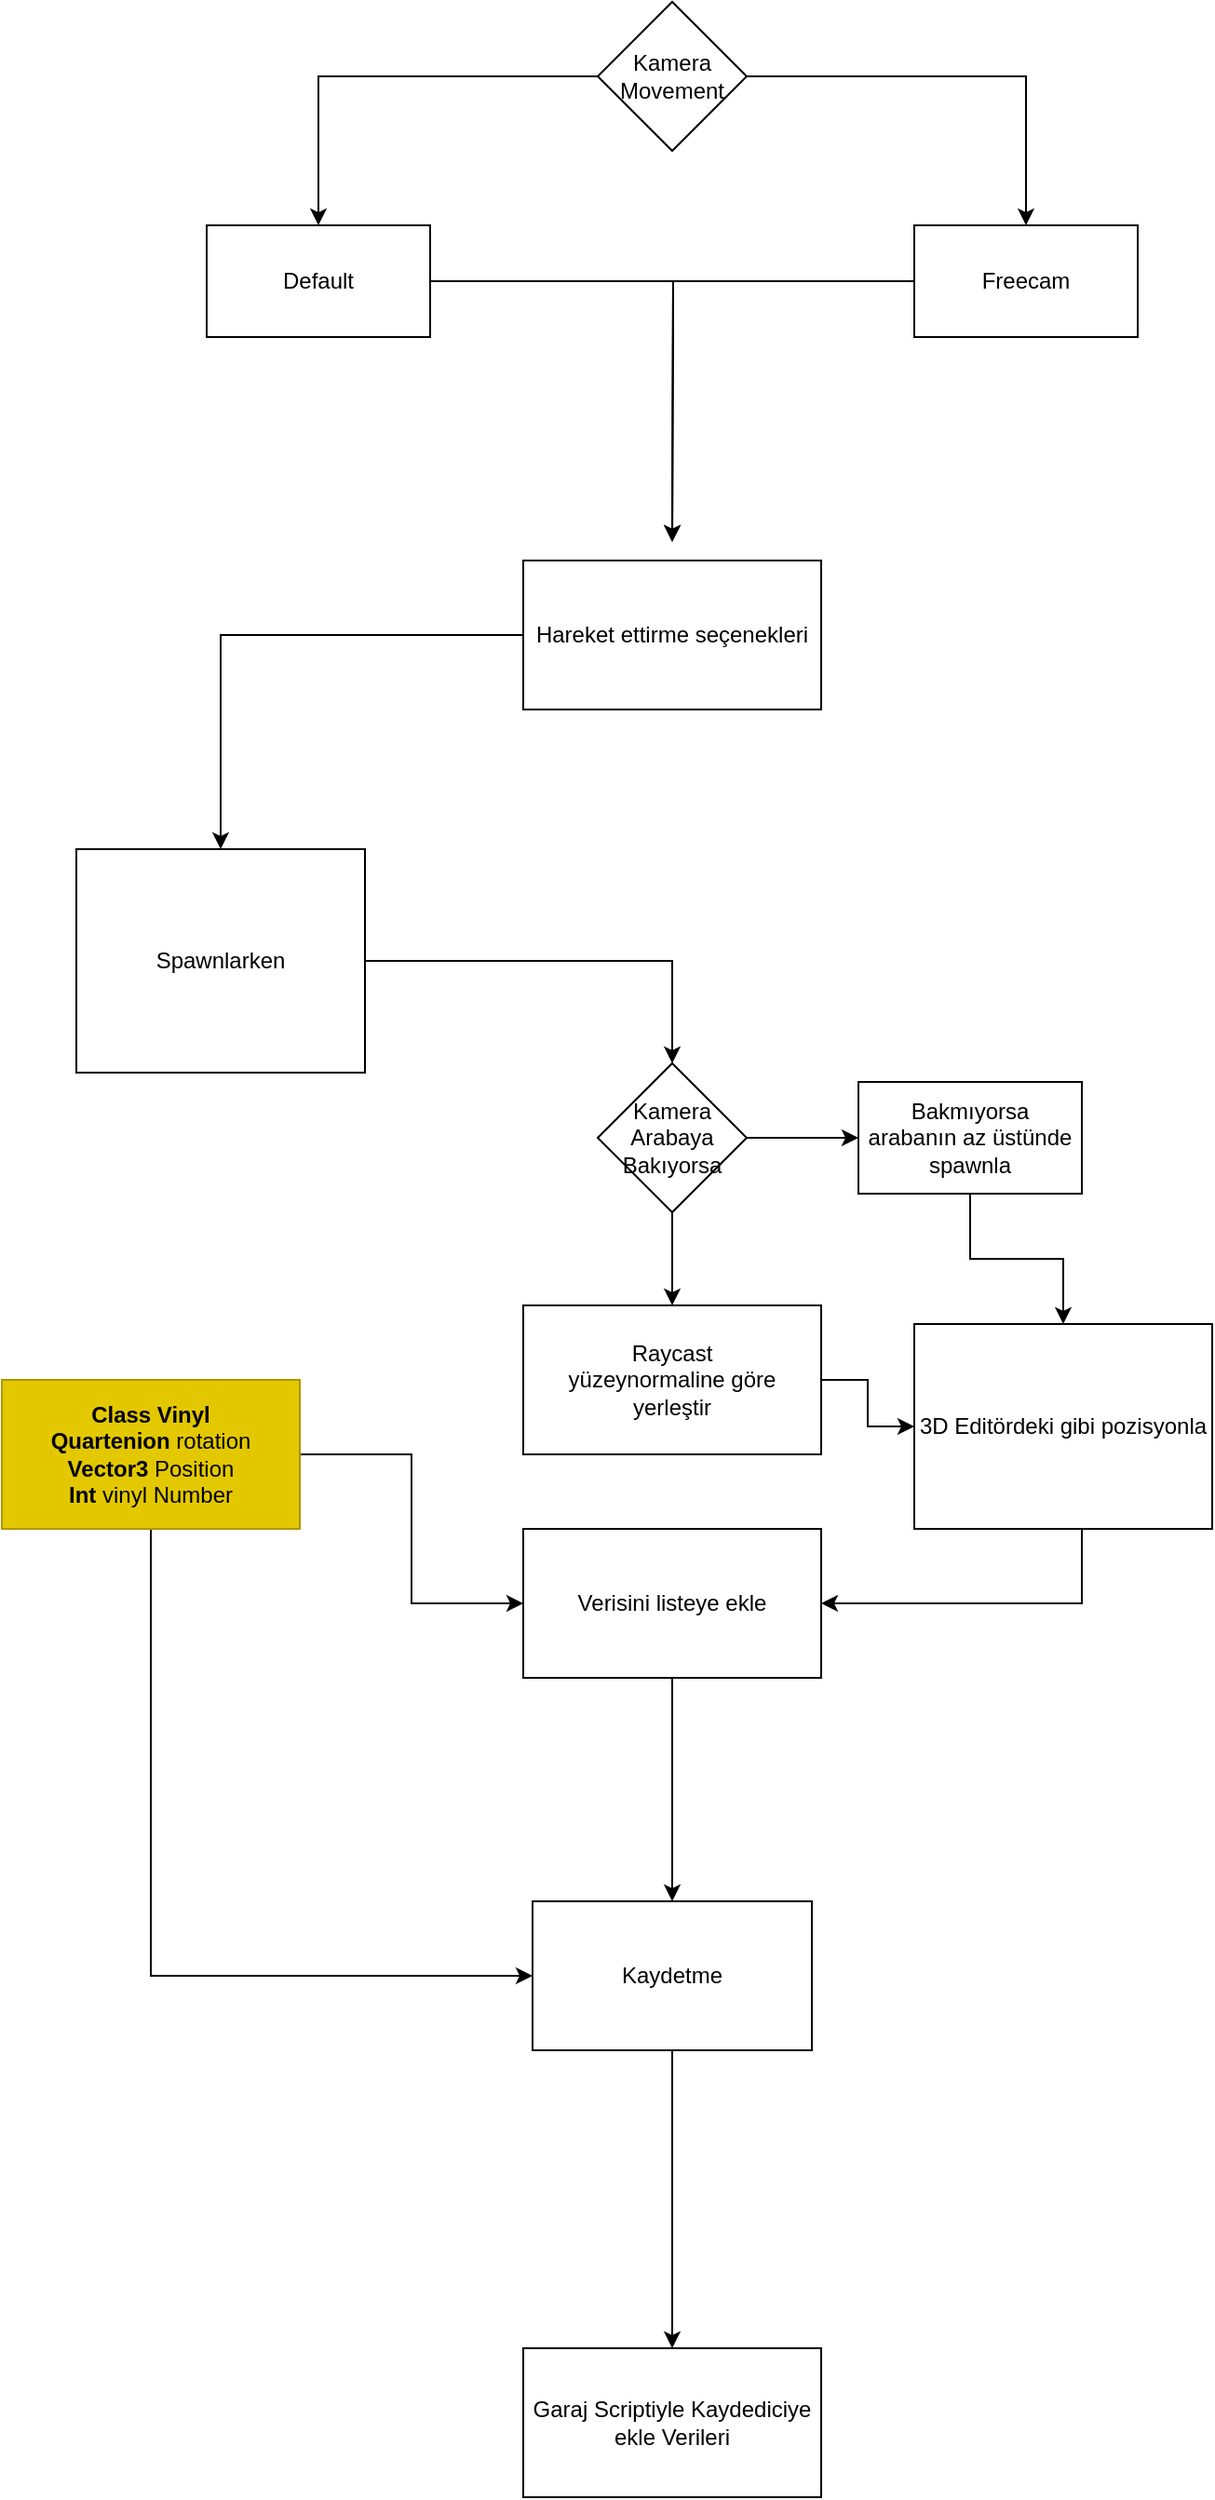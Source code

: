 <mxfile version="20.8.19" type="github"><diagram name="Sayfa -1" id="tdC2izM9Zf6_EDMh1601"><mxGraphModel dx="1434" dy="764" grid="1" gridSize="10" guides="1" tooltips="1" connect="1" arrows="1" fold="1" page="1" pageScale="1" pageWidth="827" pageHeight="1169" math="0" shadow="0"><root><mxCell id="0"/><mxCell id="1" parent="0"/><mxCell id="Ljn2hSmYKPW1DWm1Pxz1-30" style="edgeStyle=orthogonalEdgeStyle;rounded=0;orthogonalLoop=1;jettySize=auto;html=1;entryX=0;entryY=0.5;entryDx=0;entryDy=0;" parent="1" source="Ljn2hSmYKPW1DWm1Pxz1-1" target="Ljn2hSmYKPW1DWm1Pxz1-29" edge="1"><mxGeometry relative="1" as="geometry"/></mxCell><mxCell id="Ljn2hSmYKPW1DWm1Pxz1-32" style="edgeStyle=orthogonalEdgeStyle;rounded=0;orthogonalLoop=1;jettySize=auto;html=1;entryX=0;entryY=0.5;entryDx=0;entryDy=0;" parent="1" source="Ljn2hSmYKPW1DWm1Pxz1-1" target="Ljn2hSmYKPW1DWm1Pxz1-31" edge="1"><mxGeometry relative="1" as="geometry"><mxPoint x="120" y="1240" as="targetPoint"/><Array as="points"><mxPoint x="120" y="1200"/></Array></mxGeometry></mxCell><mxCell id="Ljn2hSmYKPW1DWm1Pxz1-1" value="&lt;b&gt;Class Vinyl&lt;/b&gt;&lt;br&gt;&lt;b&gt;Quartenion&lt;/b&gt; rotation&lt;br&gt;&lt;b&gt;Vector3 &lt;/b&gt;Position&lt;br&gt;&lt;b&gt;Int &lt;/b&gt;vinyl Number" style="rounded=0;whiteSpace=wrap;html=1;fillColor=#e3c800;fontColor=#000000;strokeColor=#B09500;" parent="1" vertex="1"><mxGeometry x="40" y="880" width="160" height="80" as="geometry"/></mxCell><mxCell id="Ljn2hSmYKPW1DWm1Pxz1-19" style="edgeStyle=orthogonalEdgeStyle;rounded=0;orthogonalLoop=1;jettySize=auto;html=1;entryX=0.5;entryY=0;entryDx=0;entryDy=0;" parent="1" source="Ljn2hSmYKPW1DWm1Pxz1-4" target="Ljn2hSmYKPW1DWm1Pxz1-20" edge="1"><mxGeometry relative="1" as="geometry"><mxPoint x="370" y="655" as="targetPoint"/></mxGeometry></mxCell><mxCell id="Ljn2hSmYKPW1DWm1Pxz1-4" value="Spawnlarken" style="rounded=0;whiteSpace=wrap;html=1;" parent="1" vertex="1"><mxGeometry x="80" y="595" width="155" height="120" as="geometry"/></mxCell><mxCell id="Ljn2hSmYKPW1DWm1Pxz1-28" style="edgeStyle=orthogonalEdgeStyle;rounded=0;orthogonalLoop=1;jettySize=auto;html=1;entryX=1;entryY=0.5;entryDx=0;entryDy=0;" parent="1" source="Ljn2hSmYKPW1DWm1Pxz1-8" target="Ljn2hSmYKPW1DWm1Pxz1-29" edge="1"><mxGeometry relative="1" as="geometry"><mxPoint x="460" y="1040" as="targetPoint"/><Array as="points"><mxPoint x="620" y="1000"/></Array></mxGeometry></mxCell><mxCell id="Ljn2hSmYKPW1DWm1Pxz1-8" value="3D Editördeki gibi pozisyonla" style="whiteSpace=wrap;html=1;" parent="1" vertex="1"><mxGeometry x="530" y="850" width="160" height="110" as="geometry"/></mxCell><mxCell id="Ljn2hSmYKPW1DWm1Pxz1-13" style="edgeStyle=orthogonalEdgeStyle;rounded=0;orthogonalLoop=1;jettySize=auto;html=1;" parent="1" source="Ljn2hSmYKPW1DWm1Pxz1-9" target="Ljn2hSmYKPW1DWm1Pxz1-12" edge="1"><mxGeometry relative="1" as="geometry"/></mxCell><mxCell id="Ljn2hSmYKPW1DWm1Pxz1-14" style="edgeStyle=orthogonalEdgeStyle;rounded=0;orthogonalLoop=1;jettySize=auto;html=1;entryX=0.5;entryY=0;entryDx=0;entryDy=0;" parent="1" source="Ljn2hSmYKPW1DWm1Pxz1-9" target="Ljn2hSmYKPW1DWm1Pxz1-11" edge="1"><mxGeometry relative="1" as="geometry"/></mxCell><mxCell id="Ljn2hSmYKPW1DWm1Pxz1-9" value="Kamera Movement" style="rhombus;whiteSpace=wrap;html=1;" parent="1" vertex="1"><mxGeometry x="360" y="140" width="80" height="80" as="geometry"/></mxCell><mxCell id="Ljn2hSmYKPW1DWm1Pxz1-15" style="edgeStyle=orthogonalEdgeStyle;rounded=0;orthogonalLoop=1;jettySize=auto;html=1;" parent="1" source="Ljn2hSmYKPW1DWm1Pxz1-11" edge="1"><mxGeometry relative="1" as="geometry"><mxPoint x="400" y="430" as="targetPoint"/></mxGeometry></mxCell><mxCell id="Ljn2hSmYKPW1DWm1Pxz1-11" value="Default" style="rounded=0;whiteSpace=wrap;html=1;" parent="1" vertex="1"><mxGeometry x="150" y="260" width="120" height="60" as="geometry"/></mxCell><mxCell id="Ljn2hSmYKPW1DWm1Pxz1-16" style="edgeStyle=orthogonalEdgeStyle;rounded=0;orthogonalLoop=1;jettySize=auto;html=1;" parent="1" source="Ljn2hSmYKPW1DWm1Pxz1-12" edge="1"><mxGeometry relative="1" as="geometry"><mxPoint x="400" y="430" as="targetPoint"/></mxGeometry></mxCell><mxCell id="Ljn2hSmYKPW1DWm1Pxz1-12" value="Freecam" style="rounded=0;whiteSpace=wrap;html=1;" parent="1" vertex="1"><mxGeometry x="530" y="260" width="120" height="60" as="geometry"/></mxCell><mxCell id="Ljn2hSmYKPW1DWm1Pxz1-18" style="edgeStyle=orthogonalEdgeStyle;rounded=0;orthogonalLoop=1;jettySize=auto;html=1;" parent="1" source="Ljn2hSmYKPW1DWm1Pxz1-17" target="Ljn2hSmYKPW1DWm1Pxz1-4" edge="1"><mxGeometry relative="1" as="geometry"/></mxCell><mxCell id="Ljn2hSmYKPW1DWm1Pxz1-17" value="Hareket ettirme seçenekleri" style="rounded=0;whiteSpace=wrap;html=1;" parent="1" vertex="1"><mxGeometry x="320" y="440" width="160" height="80" as="geometry"/></mxCell><mxCell id="Ljn2hSmYKPW1DWm1Pxz1-21" style="edgeStyle=orthogonalEdgeStyle;rounded=0;orthogonalLoop=1;jettySize=auto;html=1;entryX=0.5;entryY=0;entryDx=0;entryDy=0;" parent="1" source="Ljn2hSmYKPW1DWm1Pxz1-20" target="Ljn2hSmYKPW1DWm1Pxz1-22" edge="1"><mxGeometry relative="1" as="geometry"><mxPoint x="400" y="880" as="targetPoint"/></mxGeometry></mxCell><mxCell id="Ljn2hSmYKPW1DWm1Pxz1-25" style="edgeStyle=orthogonalEdgeStyle;rounded=0;orthogonalLoop=1;jettySize=auto;html=1;entryX=0;entryY=0.5;entryDx=0;entryDy=0;" parent="1" source="Ljn2hSmYKPW1DWm1Pxz1-20" target="Ljn2hSmYKPW1DWm1Pxz1-24" edge="1"><mxGeometry relative="1" as="geometry"/></mxCell><mxCell id="Ljn2hSmYKPW1DWm1Pxz1-20" value="Kamera Arabaya Bakıyorsa" style="rhombus;whiteSpace=wrap;html=1;" parent="1" vertex="1"><mxGeometry x="360" y="710" width="80" height="80" as="geometry"/></mxCell><mxCell id="Ljn2hSmYKPW1DWm1Pxz1-26" style="edgeStyle=orthogonalEdgeStyle;rounded=0;orthogonalLoop=1;jettySize=auto;html=1;entryX=0;entryY=0.5;entryDx=0;entryDy=0;" parent="1" source="Ljn2hSmYKPW1DWm1Pxz1-22" target="Ljn2hSmYKPW1DWm1Pxz1-8" edge="1"><mxGeometry relative="1" as="geometry"/></mxCell><mxCell id="Ljn2hSmYKPW1DWm1Pxz1-22" value="Raycast&lt;br&gt;yüzeynormaline göre&lt;br&gt;yerleştir" style="whiteSpace=wrap;html=1;" parent="1" vertex="1"><mxGeometry x="320" y="840" width="160" height="80" as="geometry"/></mxCell><mxCell id="Ljn2hSmYKPW1DWm1Pxz1-27" style="edgeStyle=orthogonalEdgeStyle;rounded=0;orthogonalLoop=1;jettySize=auto;html=1;entryX=0.5;entryY=0;entryDx=0;entryDy=0;" parent="1" source="Ljn2hSmYKPW1DWm1Pxz1-24" target="Ljn2hSmYKPW1DWm1Pxz1-8" edge="1"><mxGeometry relative="1" as="geometry"/></mxCell><mxCell id="Ljn2hSmYKPW1DWm1Pxz1-24" value="Bakmıyorsa&lt;br&gt;arabanın az üstünde spawnla" style="whiteSpace=wrap;html=1;" parent="1" vertex="1"><mxGeometry x="500" y="720" width="120" height="60" as="geometry"/></mxCell><mxCell id="Ljn2hSmYKPW1DWm1Pxz1-35" style="edgeStyle=orthogonalEdgeStyle;rounded=0;orthogonalLoop=1;jettySize=auto;html=1;" parent="1" source="Ljn2hSmYKPW1DWm1Pxz1-29" target="Ljn2hSmYKPW1DWm1Pxz1-31" edge="1"><mxGeometry relative="1" as="geometry"/></mxCell><mxCell id="Ljn2hSmYKPW1DWm1Pxz1-29" value="Verisini listeye ekle" style="whiteSpace=wrap;html=1;" parent="1" vertex="1"><mxGeometry x="320" y="960" width="160" height="80" as="geometry"/></mxCell><mxCell id="Ljn2hSmYKPW1DWm1Pxz1-33" style="edgeStyle=orthogonalEdgeStyle;rounded=0;orthogonalLoop=1;jettySize=auto;html=1;entryX=0.5;entryY=0;entryDx=0;entryDy=0;" parent="1" source="Ljn2hSmYKPW1DWm1Pxz1-31" target="Ljn2hSmYKPW1DWm1Pxz1-34" edge="1"><mxGeometry relative="1" as="geometry"><mxPoint x="400" y="1380" as="targetPoint"/></mxGeometry></mxCell><mxCell id="Ljn2hSmYKPW1DWm1Pxz1-31" value="Kaydetme" style="rounded=0;whiteSpace=wrap;html=1;" parent="1" vertex="1"><mxGeometry x="325" y="1160" width="150" height="80" as="geometry"/></mxCell><mxCell id="Ljn2hSmYKPW1DWm1Pxz1-34" value="Garaj Scriptiyle Kaydediciye ekle Verileri" style="whiteSpace=wrap;html=1;" parent="1" vertex="1"><mxGeometry x="320" y="1400" width="160" height="80" as="geometry"/></mxCell></root></mxGraphModel></diagram></mxfile>